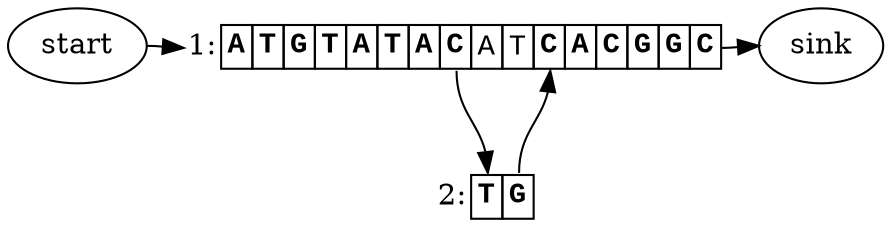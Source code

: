 strict digraph "" {
	graph [rankdir=TD,
		splines=true
	];
	node [label="\N"];
	source	[label=start];
	1	[label=<<TABLE BORDER='0' CELLBORDER='1' CELLSPACING='0'><TR><TD BORDER='0' PORT='caption' ALIGN='right'>1:</TD><TD PORT='0'><FONT FACE='Courier New'><B>A</B></FONT></TD>
<TD PORT='1'><FONT FACE='Courier New'><B>T</B></FONT></TD>
<TD PORT='2'><FONT FACE='Courier New'><B>G</B></FONT></TD>
<TD PORT='3'><FONT FACE='Courier New'><B>T</B></FONT></TD>
<TD PORT='4'><FONT FACE='Courier New'><B>A</B></FONT></TD>
<TD PORT='5'><FONT FACE='Courier New'><B>T</B></FONT></TD>
<TD PORT='6'><FONT FACE='Courier New'><B>A</B></FONT></TD>
<TD PORT='7'><FONT FACE='Courier New'><B>C</B></FONT></TD>
<TD PORT='8'><FONT FACE='Courier New'>A</FONT></TD>
<TD PORT='9'><FONT FACE='Courier New'>T</FONT></TD>
<TD PORT='10'><FONT FACE='Courier New'><B>C</B></FONT></TD>
<TD PORT='11'><FONT FACE='Courier New'><B>A</B></FONT></TD>
<TD PORT='12'><FONT FACE='Courier New'><B>C</B></FONT></TD>
<TD PORT='13'><FONT FACE='Courier New'><B>G</B></FONT></TD>
<TD PORT='14'><FONT FACE='Courier New'><B>G</B></FONT></TD>
<TD PORT='15'><FONT FACE='Courier New'><B>C</B></FONT></TD></TR></TABLE>>,
		margin=0,
		shape=none];
	source:e -> 1:caption	[constraint=False];
	2	[label=<<TABLE BORDER='0' CELLBORDER='1' CELLSPACING='0'><TR><TD BORDER='0' PORT='caption' ALIGN='right'>2:</TD><TD PORT='0'><FONT FACE='Courier New'><B>T</B></FONT></TD>
<TD PORT='1'><FONT FACE='Courier New'><B>G</B></FONT></TD></TR></TABLE>>,
		margin=0,
		shape=none];
	1:7 -> 2:0;
	sink	[label=sink];
	1:15 -> sink:w	[constraint=False];
	2:1 -> 1:10;
}
